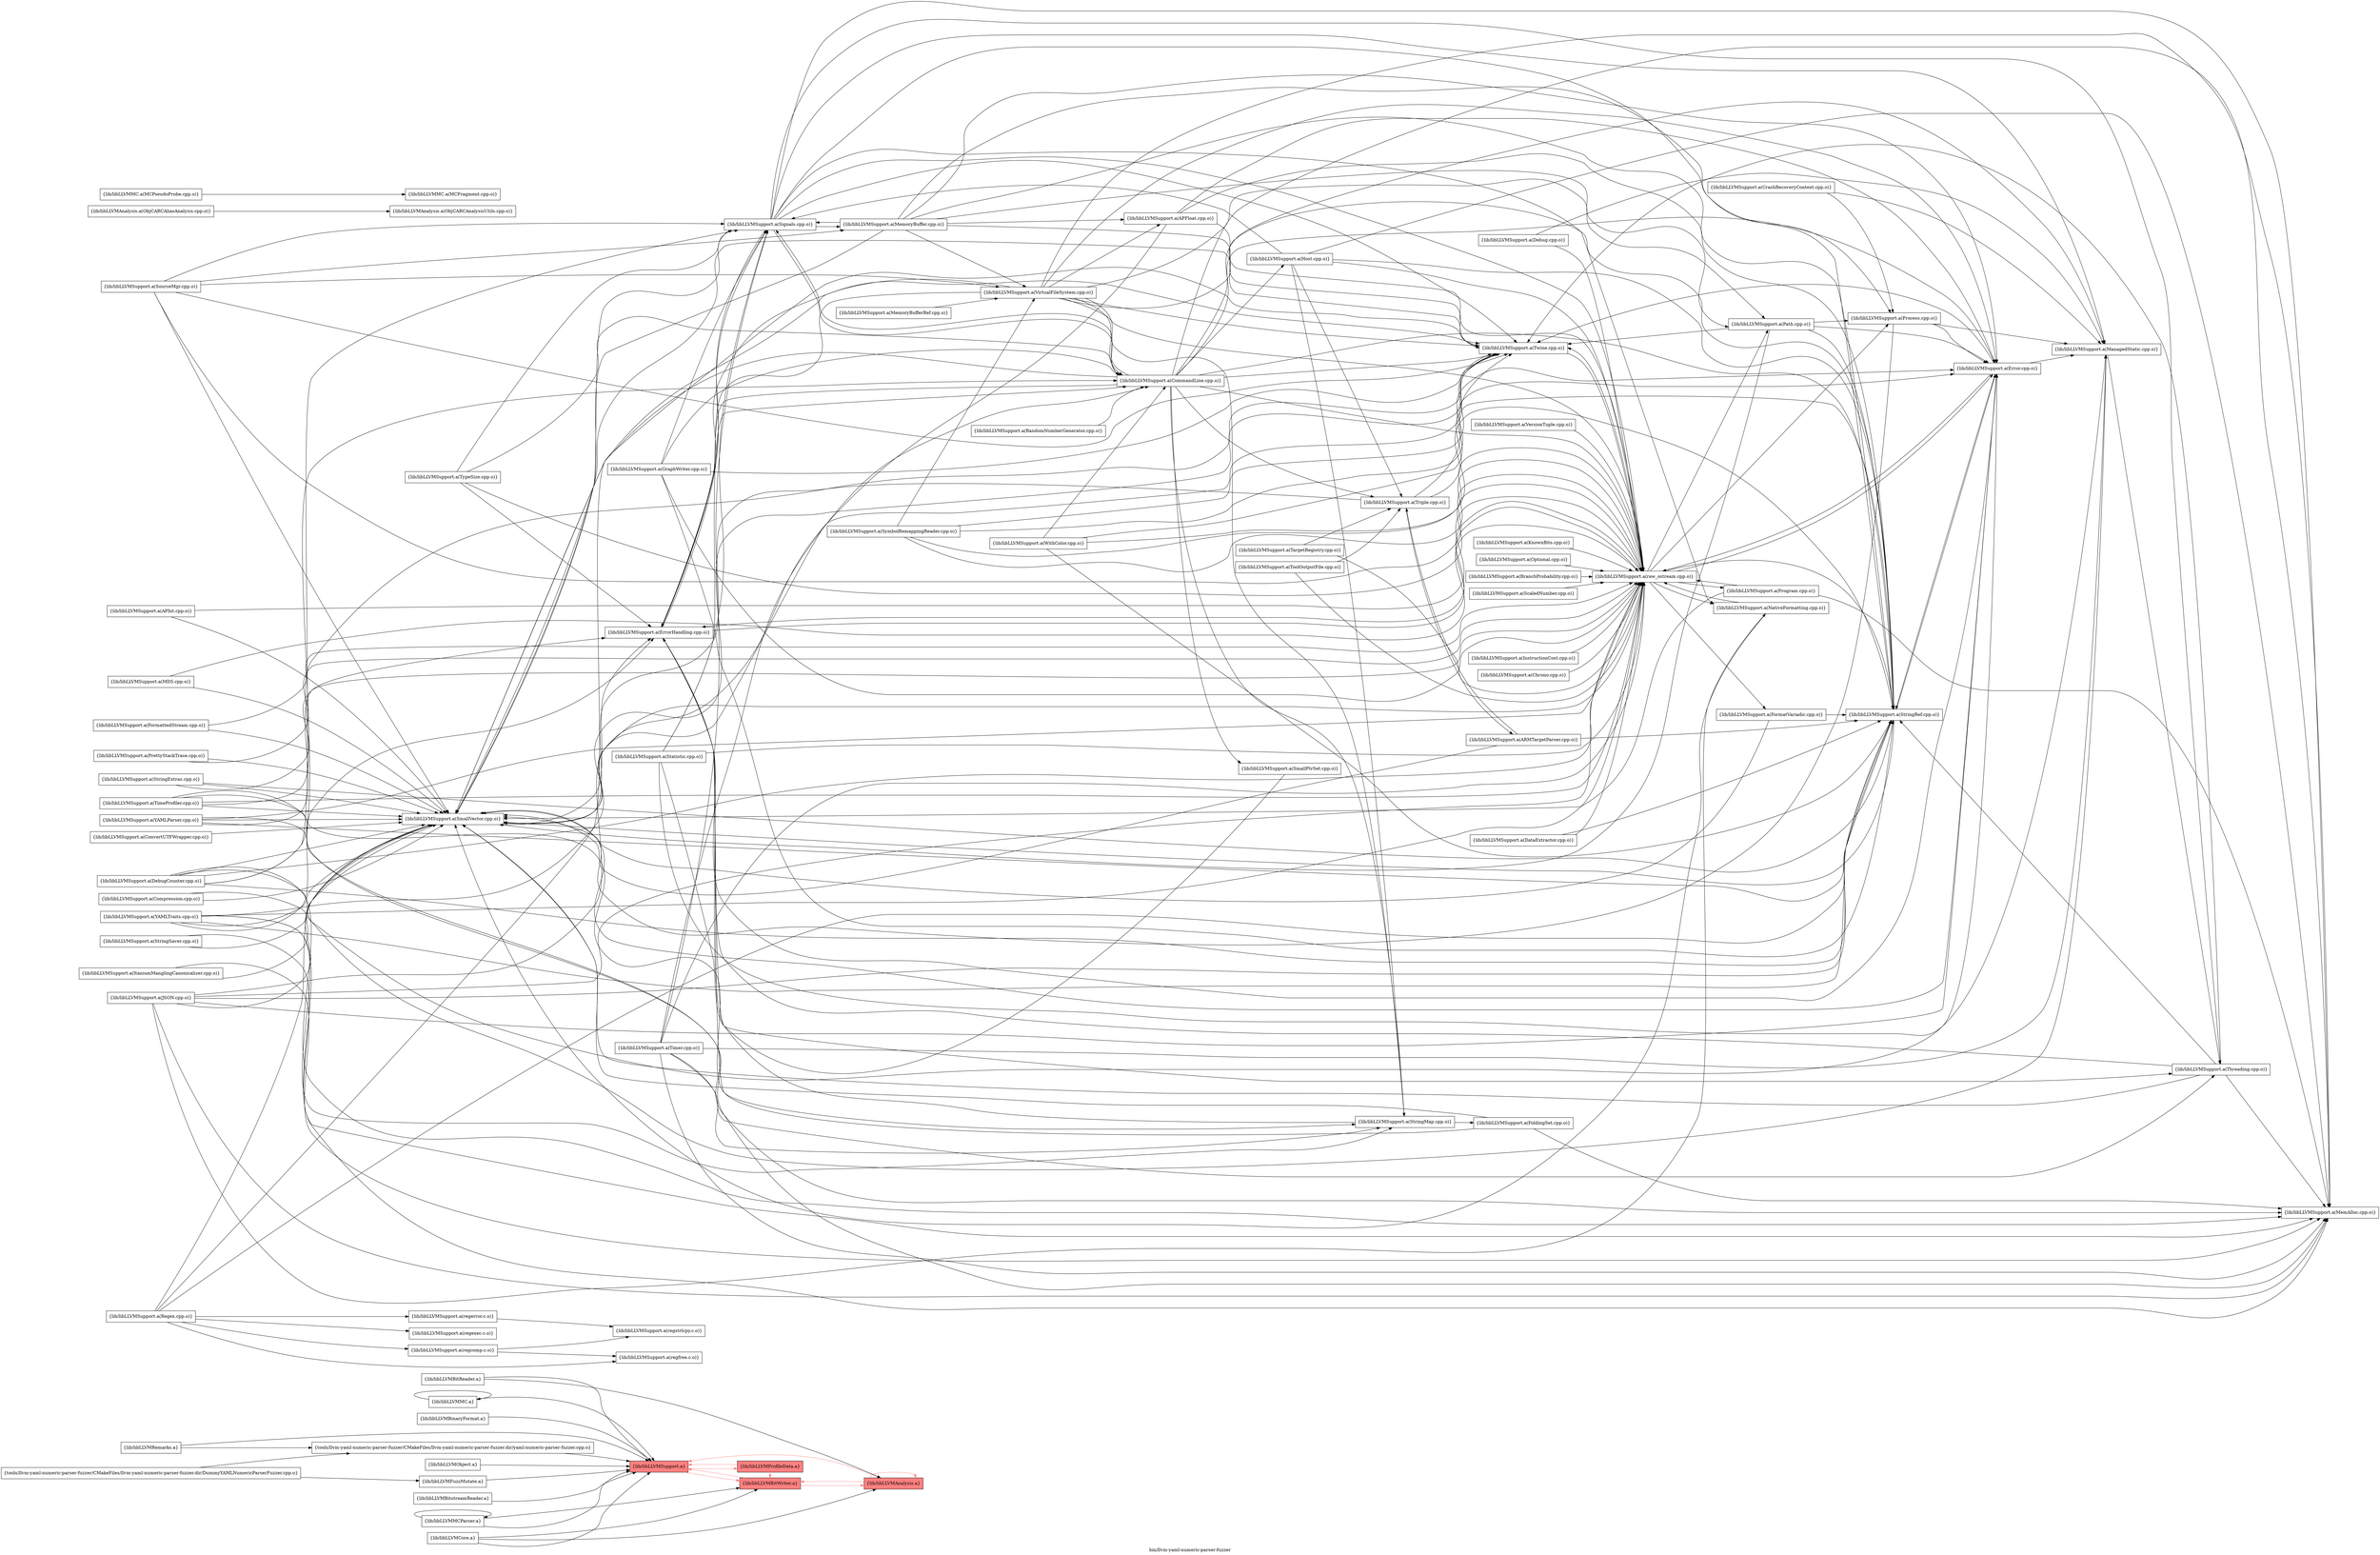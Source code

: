 digraph "bin/llvm-yaml-numeric-parser-fuzzer" {
	label="bin/llvm-yaml-numeric-parser-fuzzer";
	rankdir="LR"
	{ rank=same; Node0x562935489c18;  }
	{ rank=same; Node0x562935486c98; Node0x5629354812e8;  }
	{ rank=same; Node0x562935480de8;  }
	{ rank=same; Node0x56293548a8e8; Node0x5629354868d8;  }

	Node0x562935489c18 [shape=record,shape=box,group=0,label="{tools/llvm-yaml-numeric-parser-fuzzer/CMakeFiles/llvm-yaml-numeric-parser-fuzzer.dir/DummyYAMLNumericParserFuzzer.cpp.o}"];
	Node0x562935489c18 -> Node0x562935486c98;
	Node0x562935489c18 -> Node0x5629354812e8;
	Node0x562935486c98 [shape=record,shape=box,group=0,label="{tools/llvm-yaml-numeric-parser-fuzzer/CMakeFiles/llvm-yaml-numeric-parser-fuzzer.dir/yaml-numeric-parser-fuzzer.cpp.o}"];
	Node0x562935486c98 -> Node0x562935480de8;
	Node0x5629354812e8 [shape=record,shape=box,group=0,label="{lib/libLLVMFuzzMutate.a}"];
	Node0x5629354812e8 -> Node0x562935480de8;
	Node0x562935480de8 [shape=record,shape=box,style=filled,fillcolor="1.000000 0.5 1",group=1,label="{lib/libLLVMSupport.a}"];
	Node0x562935480de8 -> Node0x56293548a8e8[color="1.000000 0.5 1"];
	Node0x562935480de8 -> Node0x5629354868d8[color="1.000000 0.5 1"];
	Node0x5629354876e8 [shape=record,shape=box,group=0,label="{lib/libLLVMSupport.a(Regex.cpp.o)}"];
	Node0x5629354876e8 -> Node0x562935486fb8;
	Node0x5629354876e8 -> Node0x56293548a2a8;
	Node0x5629354876e8 -> Node0x56293548ab18;
	Node0x5629354876e8 -> Node0x562935489e98;
	Node0x5629354876e8 -> Node0x562935486a18;
	Node0x5629354876e8 -> Node0x562935482dc8;
	Node0x5629354876e8 -> Node0x562935484498;
	Node0x562935486fb8 [shape=record,shape=box,group=0,label="{lib/libLLVMSupport.a(SmallVector.cpp.o)}"];
	Node0x562935486fb8 -> Node0x562935484df8;
	Node0x56293548a2a8 [shape=record,shape=box,group=0,label="{lib/libLLVMSupport.a(regcomp.c.o)}"];
	Node0x56293548a2a8 -> Node0x562935486a18;
	Node0x56293548a2a8 -> Node0x562935485d98;
	Node0x56293548ab18 [shape=record,shape=box,group=0,label="{lib/libLLVMSupport.a(regerror.c.o)}"];
	Node0x56293548ab18 -> Node0x562935485d98;
	Node0x562935489e98 [shape=record,shape=box,group=0,label="{lib/libLLVMSupport.a(regexec.c.o)}"];
	Node0x562935486a18 [shape=record,shape=box,group=0,label="{lib/libLLVMSupport.a(regfree.c.o)}"];
	Node0x562935482dc8 [shape=record,shape=box,group=0,label="{lib/libLLVMSupport.a(StringRef.cpp.o)}"];
	Node0x562935482dc8 -> Node0x562935486fb8;
	Node0x562935482dc8 -> Node0x562935481ec8;
	Node0x562935484498 [shape=record,shape=box,group=0,label="{lib/libLLVMSupport.a(Twine.cpp.o)}"];
	Node0x562935484498 -> Node0x562935486fb8;
	Node0x562935484498 -> Node0x562935483d68;
	Node0x562935484df8 [shape=record,shape=box,group=0,label="{lib/libLLVMSupport.a(ErrorHandling.cpp.o)}"];
	Node0x562935484df8 -> Node0x562935484498;
	Node0x562935484df8 -> Node0x562935483d68;
	Node0x562935484df8 -> Node0x5629354838b8;
	Node0x562935483d68 [shape=record,shape=box,group=0,label="{lib/libLLVMSupport.a(raw_ostream.cpp.o)}"];
	Node0x562935483d68 -> Node0x562935486fb8;
	Node0x562935483d68 -> Node0x562935484df8;
	Node0x562935483d68 -> Node0x5629354894e8;
	Node0x562935483d68 -> Node0x5629354887c8;
	Node0x562935483d68 -> Node0x562935486428;
	Node0x562935483d68 -> Node0x562935486f68;
	Node0x562935483d68 -> Node0x562935482dc8;
	Node0x562935483d68 -> Node0x562935481ec8;
	Node0x562935483d68 -> Node0x562935484498;
	Node0x562935483d68 -> Node0x562935484e48;
	Node0x5629354838b8 [shape=record,shape=box,group=0,label="{lib/libLLVMSupport.a(Signals.cpp.o)}"];
	Node0x5629354838b8 -> Node0x562935486fb8;
	Node0x5629354838b8 -> Node0x562935484df8;
	Node0x5629354838b8 -> Node0x5629354894e8;
	Node0x5629354838b8 -> Node0x562935483138;
	Node0x5629354838b8 -> Node0x562935482dc8;
	Node0x5629354838b8 -> Node0x562935485398;
	Node0x5629354838b8 -> Node0x562935484498;
	Node0x5629354838b8 -> Node0x562935483d68;
	Node0x5629354838b8 -> Node0x562935484538;
	Node0x5629354838b8 -> Node0x562935487288;
	Node0x5629354838b8 -> Node0x562935486ce8;
	Node0x562935481fb8 [shape=record,shape=box,group=0,label="{lib/libLLVMSupport.a(Debug.cpp.o)}"];
	Node0x562935481fb8 -> Node0x562935483138;
	Node0x562935481fb8 -> Node0x562935483d68;
	Node0x562935483138 [shape=record,shape=box,group=0,label="{lib/libLLVMSupport.a(ManagedStatic.cpp.o)}"];
	Node0x562935483138 -> Node0x562935486ce8;
	Node0x562935486ce8 [shape=record,shape=box,group=0,label="{lib/libLLVMSupport.a(Threading.cpp.o)}"];
	Node0x562935486ce8 -> Node0x562935486fb8;
	Node0x562935486ce8 -> Node0x562935484df8;
	Node0x562935486ce8 -> Node0x562935482dc8;
	Node0x562935486ce8 -> Node0x562935485398;
	Node0x562935486ce8 -> Node0x562935484498;
	Node0x562935481ec8 [shape=record,shape=box,group=0,label="{lib/libLLVMSupport.a(Error.cpp.o)}"];
	Node0x562935481ec8 -> Node0x562935486fb8;
	Node0x562935481ec8 -> Node0x562935484df8;
	Node0x562935481ec8 -> Node0x562935483138;
	Node0x562935481ec8 -> Node0x562935482dc8;
	Node0x562935481ec8 -> Node0x562935484498;
	Node0x562935481ec8 -> Node0x562935483d68;
	Node0x562935480ca8 [shape=record,shape=box,group=0,label="{lib/libLLVMSupport.a(APFloat.cpp.o)}"];
	Node0x562935480ca8 -> Node0x562935486fb8;
	Node0x562935480ca8 -> Node0x562935482dc8;
	Node0x562935480ca8 -> Node0x562935481ec8;
	Node0x562935480ca8 -> Node0x562935483d68;
	Node0x562935484c68 [shape=record,shape=box,group=0,label="{lib/libLLVMSupport.a(APInt.cpp.o)}"];
	Node0x562935484c68 -> Node0x562935486fb8;
	Node0x562935484c68 -> Node0x562935483d68;
	Node0x562935484c18 [shape=record,shape=box,group=0,label="{lib/libLLVMSupport.a(FoldingSet.cpp.o)}"];
	Node0x562935484c18 -> Node0x562935486fb8;
	Node0x562935484c18 -> Node0x562935484df8;
	Node0x562935484c18 -> Node0x562935485398;
	Node0x562935485398 [shape=record,shape=box,group=0,label="{lib/libLLVMSupport.a(MemAlloc.cpp.o)}"];
	Node0x5629354894e8 [shape=record,shape=box,group=0,label="{lib/libLLVMSupport.a(NativeFormatting.cpp.o)}"];
	Node0x5629354894e8 -> Node0x562935486fb8;
	Node0x5629354894e8 -> Node0x562935483d68;
	Node0x5629354887c8 [shape=record,shape=box,group=0,label="{lib/libLLVMSupport.a(FormatVariadic.cpp.o)}"];
	Node0x5629354887c8 -> Node0x562935486fb8;
	Node0x5629354887c8 -> Node0x562935482dc8;
	Node0x562935486428 [shape=record,shape=box,group=0,label="{lib/libLLVMSupport.a(Path.cpp.o)}"];
	Node0x562935486428 -> Node0x562935486fb8;
	Node0x562935486428 -> Node0x562935486f68;
	Node0x562935486428 -> Node0x562935482dc8;
	Node0x562935486428 -> Node0x562935481ec8;
	Node0x562935486428 -> Node0x562935484498;
	Node0x562935486f68 [shape=record,shape=box,group=0,label="{lib/libLLVMSupport.a(Process.cpp.o)}"];
	Node0x562935486f68 -> Node0x562935486fb8;
	Node0x562935486f68 -> Node0x562935483138;
	Node0x562935486f68 -> Node0x562935481ec8;
	Node0x562935484e48 [shape=record,shape=box,group=0,label="{lib/libLLVMSupport.a(Program.cpp.o)}"];
	Node0x562935484e48 -> Node0x562935486fb8;
	Node0x562935484e48 -> Node0x562935485398;
	Node0x562935484e48 -> Node0x562935483d68;
	Node0x562935485d98 [shape=record,shape=box,group=0,label="{lib/libLLVMSupport.a(regstrlcpy.c.o)}"];
	Node0x562935488048 [shape=record,shape=box,group=0,label="{lib/libLLVMSupport.a(MD5.cpp.o)}"];
	Node0x562935488048 -> Node0x562935486fb8;
	Node0x562935488048 -> Node0x562935483d68;
	Node0x562935487738 [shape=record,shape=box,group=0,label="{lib/libLLVMSupport.a(CrashRecoveryContext.cpp.o)}"];
	Node0x562935487738 -> Node0x562935486f68;
	Node0x562935487738 -> Node0x562935483138;
	Node0x5629354817e8 [shape=record,shape=box,group=0,label="{lib/libLLVMSupport.a(StringExtras.cpp.o)}"];
	Node0x5629354817e8 -> Node0x562935486fb8;
	Node0x5629354817e8 -> Node0x562935482dc8;
	Node0x5629354817e8 -> Node0x562935483d68;
	Node0x5629354852f8 [shape=record,shape=box,group=0,label="{lib/libLLVMSupport.a(StringSaver.cpp.o)}"];
	Node0x5629354852f8 -> Node0x562935486fb8;
	Node0x5629354852f8 -> Node0x562935485398;
	Node0x562935484538 [shape=record,shape=box,group=0,label="{lib/libLLVMSupport.a(CommandLine.cpp.o)}"];
	Node0x562935484538 -> Node0x562935486fb8;
	Node0x562935484538 -> Node0x562935484df8;
	Node0x562935484538 -> Node0x562935483138;
	Node0x562935484538 -> Node0x562935482dc8;
	Node0x562935484538 -> Node0x562935481ec8;
	Node0x562935484538 -> Node0x562935485398;
	Node0x562935484538 -> Node0x562935484498;
	Node0x562935484538 -> Node0x562935483d68;
	Node0x562935484538 -> Node0x5629354838b8;
	Node0x562935484538 -> Node0x562935483e08;
	Node0x562935484538 -> Node0x562935487508;
	Node0x562935484538 -> Node0x562935486658;
	Node0x562935484538 -> Node0x562935485ed8;
	Node0x562935487288 [shape=record,shape=box,group=0,label="{lib/libLLVMSupport.a(MemoryBuffer.cpp.o)}"];
	Node0x562935487288 -> Node0x562935486fb8;
	Node0x562935487288 -> Node0x562935486428;
	Node0x562935487288 -> Node0x562935486f68;
	Node0x562935487288 -> Node0x562935482dc8;
	Node0x562935487288 -> Node0x562935480ca8;
	Node0x562935487288 -> Node0x562935481ec8;
	Node0x562935487288 -> Node0x562935484498;
	Node0x562935487288 -> Node0x5629354838b8;
	Node0x562935487288 -> Node0x562935487fa8;
	Node0x562935483e08 [shape=record,shape=box,group=0,label="{lib/libLLVMSupport.a(SmallPtrSet.cpp.o)}"];
	Node0x562935483e08 -> Node0x562935484df8;
	Node0x562935487508 [shape=record,shape=box,group=0,label="{lib/libLLVMSupport.a(StringMap.cpp.o)}"];
	Node0x562935487508 -> Node0x562935484df8;
	Node0x562935487508 -> Node0x562935484c18;
	Node0x562935486658 [shape=record,shape=box,group=0,label="{lib/libLLVMSupport.a(Host.cpp.o)}"];
	Node0x562935486658 -> Node0x562935482dc8;
	Node0x562935486658 -> Node0x562935485398;
	Node0x562935486658 -> Node0x562935483d68;
	Node0x562935486658 -> Node0x5629354838b8;
	Node0x562935486658 -> Node0x562935487508;
	Node0x562935486658 -> Node0x562935485ed8;
	Node0x562935485ed8 [shape=record,shape=box,group=0,label="{lib/libLLVMSupport.a(Triple.cpp.o)}"];
	Node0x562935485ed8 -> Node0x562935486fb8;
	Node0x562935485ed8 -> Node0x562935482dc8;
	Node0x562935485ed8 -> Node0x562935484498;
	Node0x562935485ed8 -> Node0x562935485f28;
	Node0x562935487fa8 [shape=record,shape=box,group=0,label="{lib/libLLVMSupport.a(VirtualFileSystem.cpp.o)}"];
	Node0x562935487fa8 -> Node0x562935486fb8;
	Node0x562935487fa8 -> Node0x562935484df8;
	Node0x562935487fa8 -> Node0x562935486428;
	Node0x562935487fa8 -> Node0x562935482dc8;
	Node0x562935487fa8 -> Node0x562935480ca8;
	Node0x562935487fa8 -> Node0x562935481ec8;
	Node0x562935487fa8 -> Node0x562935485398;
	Node0x562935487fa8 -> Node0x562935484498;
	Node0x562935487fa8 -> Node0x562935483d68;
	Node0x562935487fa8 -> Node0x562935484538;
	Node0x562935487fa8 -> Node0x562935487508;
	Node0x562935486568 [shape=record,shape=box,group=0,label="{lib/libLLVMSupport.a(YAMLParser.cpp.o)}"];
	Node0x562935486568 -> Node0x562935486fb8;
	Node0x562935486568 -> Node0x562935484df8;
	Node0x562935486568 -> Node0x562935482dc8;
	Node0x562935486568 -> Node0x562935485398;
	Node0x562935486568 -> Node0x562935483d68;
	Node0x562935488278 [shape=record,shape=box,group=0,label="{lib/libLLVMSupport.a(SourceMgr.cpp.o)}"];
	Node0x562935488278 -> Node0x562935486fb8;
	Node0x562935488278 -> Node0x562935484498;
	Node0x562935488278 -> Node0x562935483d68;
	Node0x562935488278 -> Node0x5629354838b8;
	Node0x562935488278 -> Node0x562935487fa8;
	Node0x562935488278 -> Node0x562935487288;
	Node0x562935487aa8 [shape=record,shape=box,group=0,label="{lib/libLLVMSupport.a(WithColor.cpp.o)}"];
	Node0x562935487aa8 -> Node0x562935482dc8;
	Node0x562935487aa8 -> Node0x562935481ec8;
	Node0x562935487aa8 -> Node0x562935483d68;
	Node0x562935487aa8 -> Node0x562935484538;
	Node0x562935486d38 [shape=record,shape=box,group=0,label="{lib/libLLVMSupport.a(ConvertUTFWrapper.cpp.o)}"];
	Node0x562935486d38 -> Node0x562935486fb8;
	Node0x562935485f28 [shape=record,shape=box,group=0,label="{lib/libLLVMSupport.a(ARMTargetParser.cpp.o)}"];
	Node0x562935485f28 -> Node0x562935486fb8;
	Node0x562935485f28 -> Node0x562935482dc8;
	Node0x562935485f28 -> Node0x562935485ed8;
	Node0x56293548a8e8 [shape=record,shape=box,style=filled,fillcolor="1.000000 0.5 1",group=1,label="{lib/libLLVMBitWriter.a}"];
	Node0x56293548a8e8 -> Node0x562935480de8[color="1.000000 0.5 1"];
	Node0x56293548a8e8 -> Node0x562935488ae8[color="1.000000 0.5 1"];
	Node0x562935488ae8 [shape=record,shape=box,style=filled,fillcolor="1.000000 0.5 1",group=1,label="{lib/libLLVMAnalysis.a}"];
	Node0x562935488ae8 -> Node0x562935480de8[color="1.000000 0.5 1"];
	Node0x562935488ae8 -> Node0x562935488ae8[color="1.000000 0.5 1"];
	Node0x562935488ae8 -> Node0x56293548a8e8[color="1.000000 0.5 1"];
	Node0x562935489768 [shape=record,shape=box,group=0,label="{lib/libLLVMSupport.a(TargetRegistry.cpp.o)}"];
	Node0x562935489768 -> Node0x562935483d68;
	Node0x562935489768 -> Node0x562935485ed8;
	Node0x562935482d28 [shape=record,shape=box,group=0,label="{lib/libLLVMSupport.a(TypeSize.cpp.o)}"];
	Node0x562935482d28 -> Node0x562935484df8;
	Node0x562935482d28 -> Node0x562935483d68;
	Node0x562935482d28 -> Node0x5629354838b8;
	Node0x562935482d28 -> Node0x562935484538;
	Node0x562935488c78 [shape=record,shape=box,group=0,label="{lib/libLLVMSupport.a(KnownBits.cpp.o)}"];
	Node0x562935488c78 -> Node0x562935483d68;
	Node0x56293548a1b8 [shape=record,shape=box,group=0,label="{lib/libLLVMSupport.a(Optional.cpp.o)}"];
	Node0x56293548a1b8 -> Node0x562935483d68;
	Node0x562935485578 [shape=record,shape=box,group=0,label="{lib/libLLVMSupport.a(GraphWriter.cpp.o)}"];
	Node0x562935485578 -> Node0x562935482dc8;
	Node0x562935485578 -> Node0x562935484498;
	Node0x562935485578 -> Node0x562935483d68;
	Node0x562935485578 -> Node0x5629354838b8;
	Node0x562935485578 -> Node0x562935484538;
	Node0x5629354833b8 [shape=record,shape=box,group=0,label="{lib/libLLVMSupport.a(BranchProbability.cpp.o)}"];
	Node0x5629354833b8 -> Node0x562935483d68;
	Node0x562935482328 [shape=record,shape=box,group=0,label="{lib/libLLVMSupport.a(ScaledNumber.cpp.o)}"];
	Node0x562935482328 -> Node0x562935483d68;
	Node0x56293548a5c8 [shape=record,shape=box,group=0,label="{lib/libLLVMAnalysis.a(ObjCARCAliasAnalysis.cpp.o)}"];
	Node0x56293548a5c8 -> Node0x56293548a898;
	Node0x56293548a898 [shape=record,shape=box,group=0,label="{lib/libLLVMAnalysis.a(ObjCARCAnalysisUtils.cpp.o)}"];
	Node0x56293548a7a8 [shape=record,shape=box,group=0,label="{lib/libLLVMSupport.a(Statistic.cpp.o)}"];
	Node0x56293548a7a8 -> Node0x562935483138;
	Node0x56293548a7a8 -> Node0x562935483d68;
	Node0x56293548a7a8 -> Node0x5629354838b8;
	Node0x56293548a7a8 -> Node0x562935484538;
	Node0x56293548a7a8 -> Node0x562935486ce8;
	Node0x56293548a0c8 [shape=record,shape=box,group=0,label="{lib/libLLVMSupport.a(Timer.cpp.o)}"];
	Node0x56293548a0c8 -> Node0x562935483138;
	Node0x56293548a0c8 -> Node0x562935485398;
	Node0x56293548a0c8 -> Node0x562935483d68;
	Node0x56293548a0c8 -> Node0x5629354838b8;
	Node0x56293548a0c8 -> Node0x562935484538;
	Node0x56293548a0c8 -> Node0x562935487508;
	Node0x56293548a0c8 -> Node0x562935486ce8;
	Node0x562935482b48 [shape=record,shape=box,group=0,label="{lib/libLLVMSupport.a(DebugCounter.cpp.o)}"];
	Node0x562935482b48 -> Node0x562935486fb8;
	Node0x562935482b48 -> Node0x562935483138;
	Node0x562935482b48 -> Node0x562935482dc8;
	Node0x562935482b48 -> Node0x562935485398;
	Node0x562935482b48 -> Node0x562935483d68;
	Node0x562935482b48 -> Node0x5629354838b8;
	Node0x562935482b48 -> Node0x562935484538;
	Node0x562935487e18 [shape=record,shape=box,group=0,label="{lib/libLLVMObject.a}"];
	Node0x562935487e18 -> Node0x562935480de8;
	Node0x5629354880e8 [shape=record,shape=box,group=0,label="{lib/libLLVMBitReader.a}"];
	Node0x5629354880e8 -> Node0x562935480de8;
	Node0x5629354880e8 -> Node0x562935488ae8;
	Node0x562935482a08 [shape=record,shape=box,group=0,label="{lib/libLLVMSupport.a(MemoryBufferRef.cpp.o)}"];
	Node0x562935482a08 -> Node0x562935487fa8;
	Node0x562935487238 [shape=record,shape=box,group=0,label="{lib/libLLVMMCParser.a}"];
	Node0x562935487238 -> Node0x562935480de8;
	Node0x562935487238 -> Node0x562935487238;
	Node0x562935487238 -> Node0x56293548a8e8;
	Node0x5629354868d8 [shape=record,shape=box,style=filled,fillcolor="1.000000 0.5 1",group=1,label="{lib/libLLVMProfileData.a}"];
	Node0x5629354868d8 -> Node0x562935480de8[color="1.000000 0.5 1"];
	Node0x5629354868d8 -> Node0x56293548a8e8[color="1.000000 0.5 1"];
	Node0x562935488138 [shape=record,shape=box,group=0,label="{lib/libLLVMSupport.a(Compression.cpp.o)}"];
	Node0x562935488138 -> Node0x562935486fb8;
	Node0x562935488138 -> Node0x562935481ec8;
	Node0x562935482a58 [shape=record,shape=box,group=0,label="{lib/libLLVMSupport.a(ItaniumManglingCanonicalizer.cpp.o)}"];
	Node0x562935482a58 -> Node0x562935486fb8;
	Node0x562935482a58 -> Node0x562935485398;
	Node0x562935481b58 [shape=record,shape=box,group=0,label="{lib/libLLVMSupport.a(SymbolRemappingReader.cpp.o)}"];
	Node0x562935481b58 -> Node0x562935482dc8;
	Node0x562935481b58 -> Node0x562935481ec8;
	Node0x562935481b58 -> Node0x562935484498;
	Node0x562935481b58 -> Node0x562935483d68;
	Node0x562935481b58 -> Node0x562935487fa8;
	Node0x562935485438 [shape=record,shape=box,group=0,label="{lib/libLLVMSupport.a(DataExtractor.cpp.o)}"];
	Node0x562935485438 -> Node0x562935482dc8;
	Node0x562935485438 -> Node0x562935483d68;
	Node0x562935486dd8 [shape=record,shape=box,group=0,label="{lib/libLLVMCore.a}"];
	Node0x562935486dd8 -> Node0x562935480de8;
	Node0x562935486dd8 -> Node0x562935488ae8;
	Node0x562935486dd8 -> Node0x56293548a8e8;
	Node0x562935487788 [shape=record,shape=box,group=0,label="{lib/libLLVMSupport.a(FormattedStream.cpp.o)}"];
	Node0x562935487788 -> Node0x562935486fb8;
	Node0x562935487788 -> Node0x562935483d68;
	Node0x562935480b68 [shape=record,shape=box,group=0,label="{lib/libLLVMSupport.a(InstructionCost.cpp.o)}"];
	Node0x562935480b68 -> Node0x562935483d68;
	Node0x56293548a208 [shape=record,shape=box,group=0,label="{lib/libLLVMSupport.a(ToolOutputFile.cpp.o)}"];
	Node0x56293548a208 -> Node0x562935483d68;
	Node0x56293548a208 -> Node0x562935485ed8;
	Node0x562935489cb8 [shape=record,shape=box,group=0,label="{lib/libLLVMSupport.a(PrettyStackTrace.cpp.o)}"];
	Node0x562935489cb8 -> Node0x562935486fb8;
	Node0x562935489cb8 -> Node0x562935483d68;
	Node0x562935486a68 [shape=record,shape=box,group=0,label="{lib/libLLVMSupport.a(Chrono.cpp.o)}"];
	Node0x562935486a68 -> Node0x562935483d68;
	Node0x562935487198 [shape=record,shape=box,group=0,label="{lib/libLLVMSupport.a(TimeProfiler.cpp.o)}"];
	Node0x562935487198 -> Node0x562935486fb8;
	Node0x562935487198 -> Node0x562935485398;
	Node0x562935487198 -> Node0x562935484498;
	Node0x562935487198 -> Node0x562935483d68;
	Node0x562935487198 -> Node0x562935487508;
	Node0x5629354878c8 [shape=record,shape=box,group=0,label="{lib/libLLVMSupport.a(JSON.cpp.o)}"];
	Node0x5629354878c8 -> Node0x562935486fb8;
	Node0x5629354878c8 -> Node0x5629354894e8;
	Node0x5629354878c8 -> Node0x562935482dc8;
	Node0x5629354878c8 -> Node0x562935481ec8;
	Node0x5629354878c8 -> Node0x562935485398;
	Node0x5629354878c8 -> Node0x562935484498;
	Node0x5629354878c8 -> Node0x562935483d68;
	Node0x5629354847b8 [shape=record,shape=box,group=0,label="{lib/libLLVMSupport.a(RandomNumberGenerator.cpp.o)}"];
	Node0x5629354847b8 -> Node0x562935484538;
	Node0x562935486388 [shape=record,shape=box,group=0,label="{lib/libLLVMRemarks.a}"];
	Node0x562935486388 -> Node0x562935480de8;
	Node0x562935486388 -> Node0x562935486c98;
	Node0x562935485348 [shape=record,shape=box,group=0,label="{lib/libLLVMSupport.a(YAMLTraits.cpp.o)}"];
	Node0x562935485348 -> Node0x562935486fb8;
	Node0x562935485348 -> Node0x562935484df8;
	Node0x562935485348 -> Node0x562935482dc8;
	Node0x562935485348 -> Node0x562935485398;
	Node0x562935485348 -> Node0x562935484498;
	Node0x562935485348 -> Node0x562935483d68;
	Node0x562935485348 -> Node0x562935487508;
	Node0x5629354856b8 [shape=record,shape=box,group=0,label="{lib/libLLVMSupport.a(VersionTuple.cpp.o)}"];
	Node0x5629354856b8 -> Node0x562935483d68;
	Node0x562935485e88 [shape=record,shape=box,group=0,label="{lib/libLLVMBitstreamReader.a}"];
	Node0x562935485e88 -> Node0x562935480de8;
	Node0x562935485d48 [shape=record,shape=box,group=0,label="{lib/libLLVMMC.a}"];
	Node0x562935485d48 -> Node0x562935480de8;
	Node0x562935485d48 -> Node0x562935485d48;
	Node0x562935485118 [shape=record,shape=box,group=0,label="{lib/libLLVMMC.a(MCPseudoProbe.cpp.o)}"];
	Node0x562935485118 -> Node0x562935488e58;
	Node0x562935488e58 [shape=record,shape=box,group=0,label="{lib/libLLVMMC.a(MCFragment.cpp.o)}"];
	Node0x562935486248 [shape=record,shape=box,group=0,label="{lib/libLLVMBinaryFormat.a}"];
	Node0x562935486248 -> Node0x562935480de8;
}
